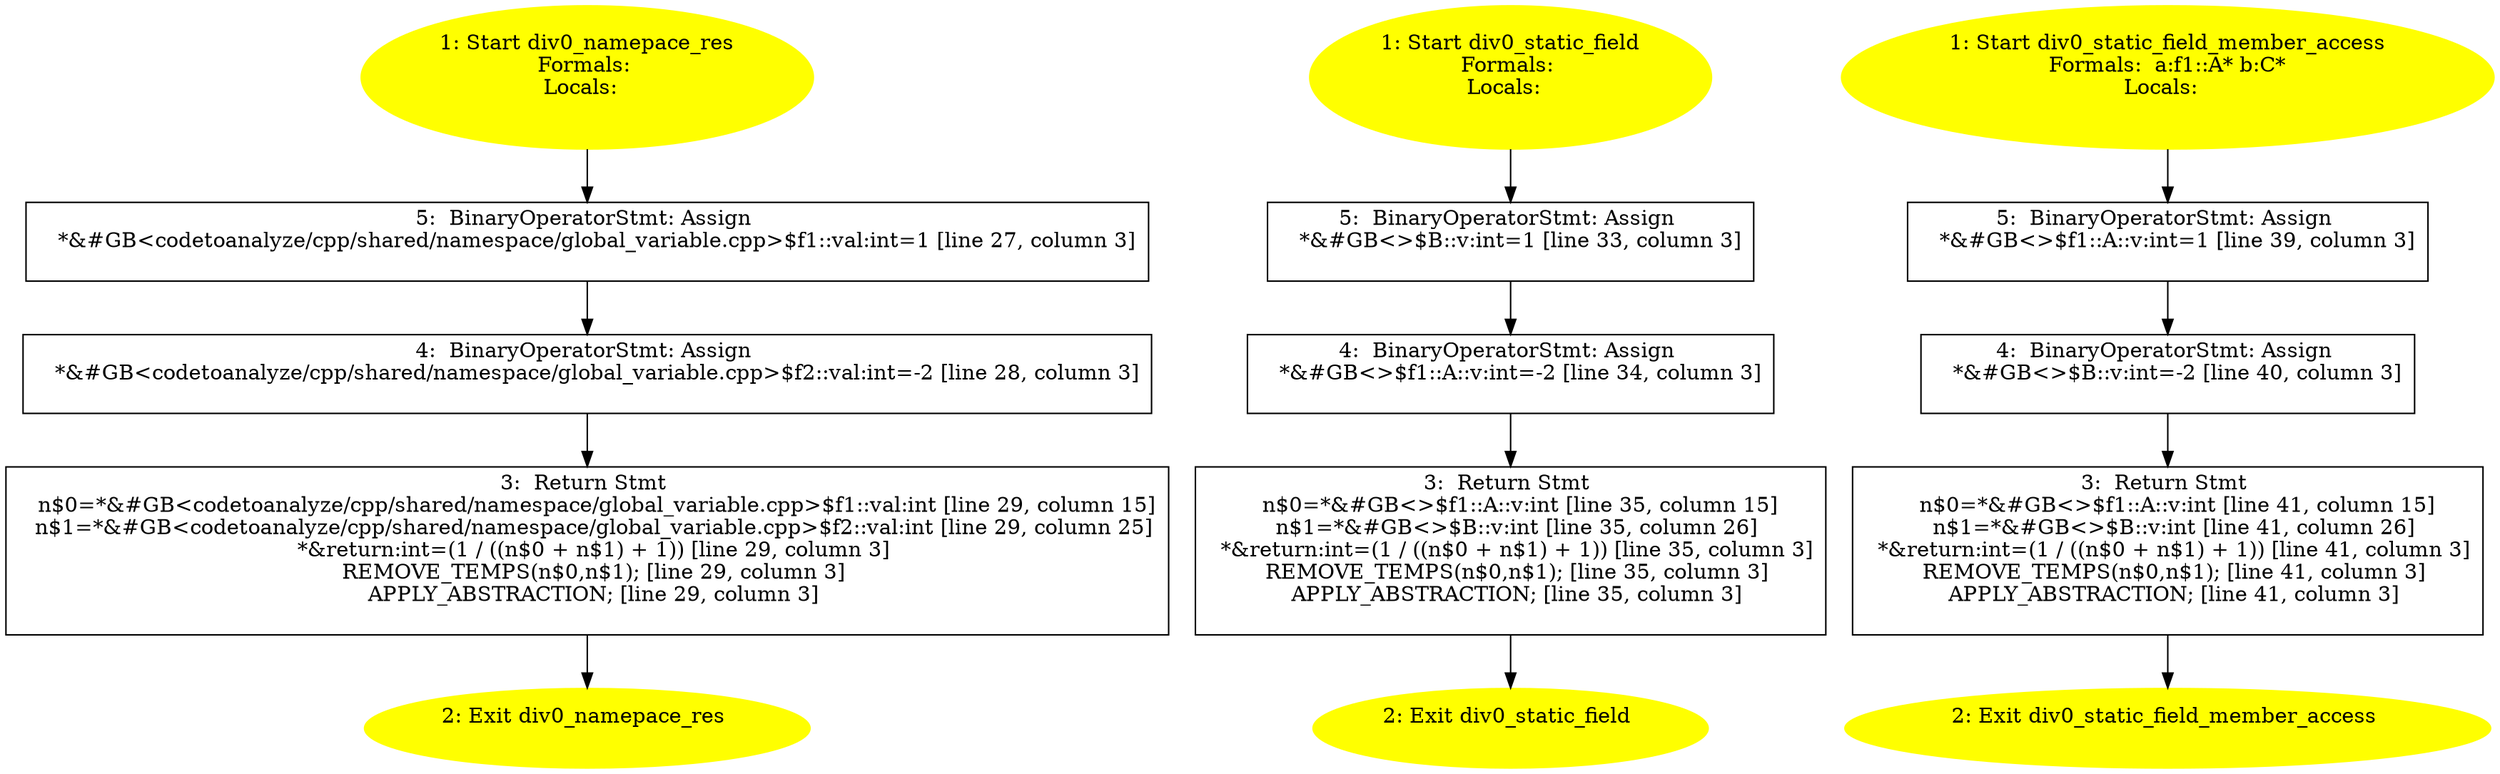 /* @generated */
digraph cfg {
"div0_namepace_res#2404445022135827615.21a14d3c59bb168093c5935b4fa42647_1" [label="1: Start div0_namepace_res\nFormals: \nLocals:  \n  " color=yellow style=filled]
	

	 "div0_namepace_res#2404445022135827615.21a14d3c59bb168093c5935b4fa42647_1" -> "div0_namepace_res#2404445022135827615.21a14d3c59bb168093c5935b4fa42647_5" ;
"div0_namepace_res#2404445022135827615.21a14d3c59bb168093c5935b4fa42647_2" [label="2: Exit div0_namepace_res \n  " color=yellow style=filled]
	

"div0_namepace_res#2404445022135827615.21a14d3c59bb168093c5935b4fa42647_3" [label="3:  Return Stmt \n   n$0=*&#GB<codetoanalyze/cpp/shared/namespace/global_variable.cpp>$f1::val:int [line 29, column 15]\n  n$1=*&#GB<codetoanalyze/cpp/shared/namespace/global_variable.cpp>$f2::val:int [line 29, column 25]\n  *&return:int=(1 / ((n$0 + n$1) + 1)) [line 29, column 3]\n  REMOVE_TEMPS(n$0,n$1); [line 29, column 3]\n  APPLY_ABSTRACTION; [line 29, column 3]\n " shape="box"]
	

	 "div0_namepace_res#2404445022135827615.21a14d3c59bb168093c5935b4fa42647_3" -> "div0_namepace_res#2404445022135827615.21a14d3c59bb168093c5935b4fa42647_2" ;
"div0_namepace_res#2404445022135827615.21a14d3c59bb168093c5935b4fa42647_4" [label="4:  BinaryOperatorStmt: Assign \n   *&#GB<codetoanalyze/cpp/shared/namespace/global_variable.cpp>$f2::val:int=-2 [line 28, column 3]\n " shape="box"]
	

	 "div0_namepace_res#2404445022135827615.21a14d3c59bb168093c5935b4fa42647_4" -> "div0_namepace_res#2404445022135827615.21a14d3c59bb168093c5935b4fa42647_3" ;
"div0_namepace_res#2404445022135827615.21a14d3c59bb168093c5935b4fa42647_5" [label="5:  BinaryOperatorStmt: Assign \n   *&#GB<codetoanalyze/cpp/shared/namespace/global_variable.cpp>$f1::val:int=1 [line 27, column 3]\n " shape="box"]
	

	 "div0_namepace_res#2404445022135827615.21a14d3c59bb168093c5935b4fa42647_5" -> "div0_namepace_res#2404445022135827615.21a14d3c59bb168093c5935b4fa42647_4" ;
"div0_static_field#12231470699631142739.dca5ebae856e9b404facab8151fb6246_1" [label="1: Start div0_static_field\nFormals: \nLocals:  \n  " color=yellow style=filled]
	

	 "div0_static_field#12231470699631142739.dca5ebae856e9b404facab8151fb6246_1" -> "div0_static_field#12231470699631142739.dca5ebae856e9b404facab8151fb6246_5" ;
"div0_static_field#12231470699631142739.dca5ebae856e9b404facab8151fb6246_2" [label="2: Exit div0_static_field \n  " color=yellow style=filled]
	

"div0_static_field#12231470699631142739.dca5ebae856e9b404facab8151fb6246_3" [label="3:  Return Stmt \n   n$0=*&#GB<>$f1::A::v:int [line 35, column 15]\n  n$1=*&#GB<>$B::v:int [line 35, column 26]\n  *&return:int=(1 / ((n$0 + n$1) + 1)) [line 35, column 3]\n  REMOVE_TEMPS(n$0,n$1); [line 35, column 3]\n  APPLY_ABSTRACTION; [line 35, column 3]\n " shape="box"]
	

	 "div0_static_field#12231470699631142739.dca5ebae856e9b404facab8151fb6246_3" -> "div0_static_field#12231470699631142739.dca5ebae856e9b404facab8151fb6246_2" ;
"div0_static_field#12231470699631142739.dca5ebae856e9b404facab8151fb6246_4" [label="4:  BinaryOperatorStmt: Assign \n   *&#GB<>$f1::A::v:int=-2 [line 34, column 3]\n " shape="box"]
	

	 "div0_static_field#12231470699631142739.dca5ebae856e9b404facab8151fb6246_4" -> "div0_static_field#12231470699631142739.dca5ebae856e9b404facab8151fb6246_3" ;
"div0_static_field#12231470699631142739.dca5ebae856e9b404facab8151fb6246_5" [label="5:  BinaryOperatorStmt: Assign \n   *&#GB<>$B::v:int=1 [line 33, column 3]\n " shape="box"]
	

	 "div0_static_field#12231470699631142739.dca5ebae856e9b404facab8151fb6246_5" -> "div0_static_field#12231470699631142739.dca5ebae856e9b404facab8151fb6246_4" ;
"div0_static_field_member_access(class f1::A,class C)#8775359855042425857.e5b80b8e0139e41ba35ea98be6addc52_1" [label="1: Start div0_static_field_member_access\nFormals:  a:f1::A* b:C*\nLocals:  \n  " color=yellow style=filled]
	

	 "div0_static_field_member_access(class f1::A,class C)#8775359855042425857.e5b80b8e0139e41ba35ea98be6addc52_1" -> "div0_static_field_member_access(class f1::A,class C)#8775359855042425857.e5b80b8e0139e41ba35ea98be6addc52_5" ;
"div0_static_field_member_access(class f1::A,class C)#8775359855042425857.e5b80b8e0139e41ba35ea98be6addc52_2" [label="2: Exit div0_static_field_member_access \n  " color=yellow style=filled]
	

"div0_static_field_member_access(class f1::A,class C)#8775359855042425857.e5b80b8e0139e41ba35ea98be6addc52_3" [label="3:  Return Stmt \n   n$0=*&#GB<>$f1::A::v:int [line 41, column 15]\n  n$1=*&#GB<>$B::v:int [line 41, column 26]\n  *&return:int=(1 / ((n$0 + n$1) + 1)) [line 41, column 3]\n  REMOVE_TEMPS(n$0,n$1); [line 41, column 3]\n  APPLY_ABSTRACTION; [line 41, column 3]\n " shape="box"]
	

	 "div0_static_field_member_access(class f1::A,class C)#8775359855042425857.e5b80b8e0139e41ba35ea98be6addc52_3" -> "div0_static_field_member_access(class f1::A,class C)#8775359855042425857.e5b80b8e0139e41ba35ea98be6addc52_2" ;
"div0_static_field_member_access(class f1::A,class C)#8775359855042425857.e5b80b8e0139e41ba35ea98be6addc52_4" [label="4:  BinaryOperatorStmt: Assign \n   *&#GB<>$B::v:int=-2 [line 40, column 3]\n " shape="box"]
	

	 "div0_static_field_member_access(class f1::A,class C)#8775359855042425857.e5b80b8e0139e41ba35ea98be6addc52_4" -> "div0_static_field_member_access(class f1::A,class C)#8775359855042425857.e5b80b8e0139e41ba35ea98be6addc52_3" ;
"div0_static_field_member_access(class f1::A,class C)#8775359855042425857.e5b80b8e0139e41ba35ea98be6addc52_5" [label="5:  BinaryOperatorStmt: Assign \n   *&#GB<>$f1::A::v:int=1 [line 39, column 3]\n " shape="box"]
	

	 "div0_static_field_member_access(class f1::A,class C)#8775359855042425857.e5b80b8e0139e41ba35ea98be6addc52_5" -> "div0_static_field_member_access(class f1::A,class C)#8775359855042425857.e5b80b8e0139e41ba35ea98be6addc52_4" ;
}
